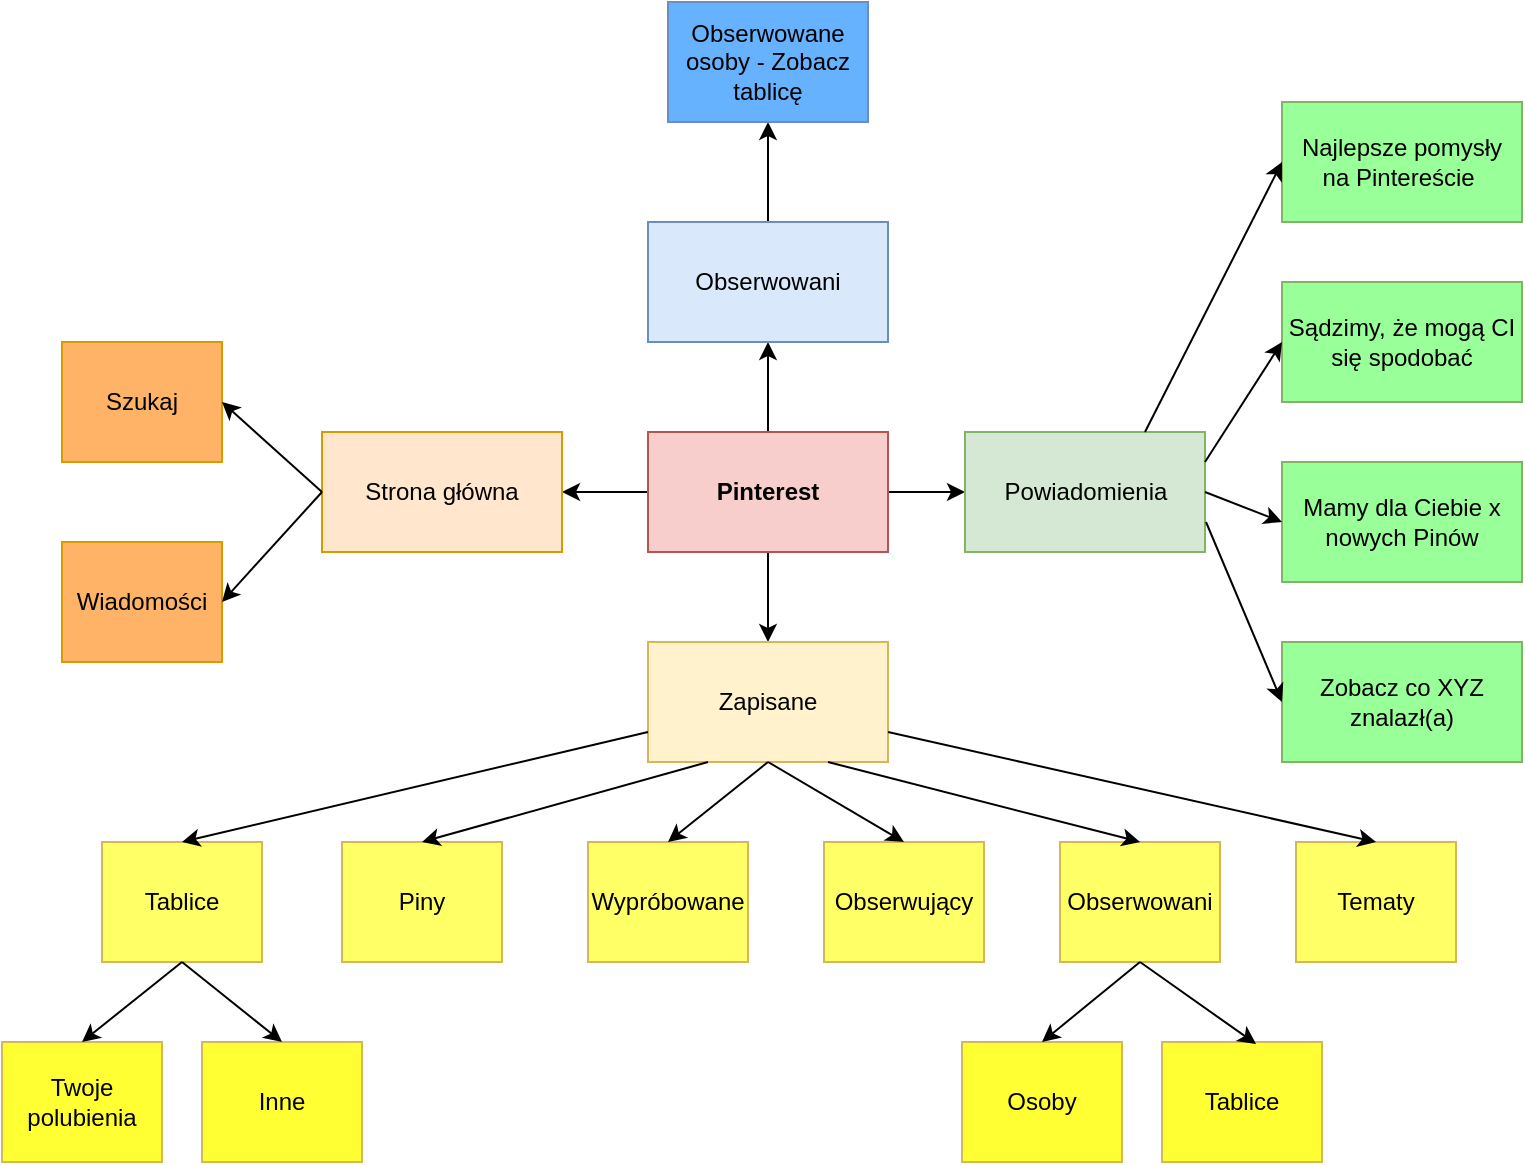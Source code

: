 <mxfile version="12.2.7" type="google" pages="1"><diagram id="fvPTcujYid1ptfwV_S_2" name="Page-1"><mxGraphModel dx="868" dy="401" grid="1" gridSize="10" guides="1" tooltips="1" connect="1" arrows="1" fold="1" page="1" pageScale="1" pageWidth="827" pageHeight="1169" math="0" shadow="0"><root><mxCell id="0"/><mxCell id="1" parent="0"/><mxCell id="1bSAODN1JwtSZLTojiWZ-39" style="edgeStyle=orthogonalEdgeStyle;rounded=0;orthogonalLoop=1;jettySize=auto;html=1;exitX=0.5;exitY=1;exitDx=0;exitDy=0;entryX=0.5;entryY=0;entryDx=0;entryDy=0;" edge="1" parent="1" source="1bSAODN1JwtSZLTojiWZ-1" target="1bSAODN1JwtSZLTojiWZ-5"><mxGeometry relative="1" as="geometry"/></mxCell><mxCell id="1bSAODN1JwtSZLTojiWZ-41" style="edgeStyle=orthogonalEdgeStyle;rounded=0;orthogonalLoop=1;jettySize=auto;html=1;exitX=1;exitY=0.5;exitDx=0;exitDy=0;" edge="1" parent="1" source="1bSAODN1JwtSZLTojiWZ-1" target="1bSAODN1JwtSZLTojiWZ-4"><mxGeometry relative="1" as="geometry"/></mxCell><mxCell id="1bSAODN1JwtSZLTojiWZ-42" style="edgeStyle=orthogonalEdgeStyle;rounded=0;orthogonalLoop=1;jettySize=auto;html=1;exitX=0;exitY=0.5;exitDx=0;exitDy=0;entryX=1;entryY=0.5;entryDx=0;entryDy=0;" edge="1" parent="1" source="1bSAODN1JwtSZLTojiWZ-1" target="1bSAODN1JwtSZLTojiWZ-2"><mxGeometry relative="1" as="geometry"/></mxCell><mxCell id="1bSAODN1JwtSZLTojiWZ-43" style="edgeStyle=orthogonalEdgeStyle;rounded=0;orthogonalLoop=1;jettySize=auto;html=1;exitX=0.5;exitY=0;exitDx=0;exitDy=0;entryX=0.5;entryY=1;entryDx=0;entryDy=0;" edge="1" parent="1" source="1bSAODN1JwtSZLTojiWZ-1" target="1bSAODN1JwtSZLTojiWZ-3"><mxGeometry relative="1" as="geometry"/></mxCell><mxCell id="1bSAODN1JwtSZLTojiWZ-1" value="&lt;b&gt;Pinterest&lt;/b&gt;" style="rounded=0;whiteSpace=wrap;html=1;fillColor=#f8cecc;strokeColor=#b85450;" vertex="1" parent="1"><mxGeometry x="353" y="555" width="120" height="60" as="geometry"/></mxCell><mxCell id="1bSAODN1JwtSZLTojiWZ-2" value="Strona główna" style="rounded=0;whiteSpace=wrap;html=1;fillColor=#ffe6cc;strokeColor=#d79b00;" vertex="1" parent="1"><mxGeometry x="190" y="555" width="120" height="60" as="geometry"/></mxCell><mxCell id="1bSAODN1JwtSZLTojiWZ-44" style="edgeStyle=orthogonalEdgeStyle;rounded=0;orthogonalLoop=1;jettySize=auto;html=1;exitX=0.5;exitY=0;exitDx=0;exitDy=0;entryX=0.5;entryY=1;entryDx=0;entryDy=0;" edge="1" parent="1" source="1bSAODN1JwtSZLTojiWZ-3" target="1bSAODN1JwtSZLTojiWZ-8"><mxGeometry relative="1" as="geometry"/></mxCell><mxCell id="1bSAODN1JwtSZLTojiWZ-3" value="Obserwowani" style="rounded=0;whiteSpace=wrap;html=1;fillColor=#dae8fc;strokeColor=#6C8EBF;" vertex="1" parent="1"><mxGeometry x="353" y="450" width="120" height="60" as="geometry"/></mxCell><mxCell id="1bSAODN1JwtSZLTojiWZ-4" value="Powiadomienia" style="rounded=0;whiteSpace=wrap;html=1;fillColor=#d5e8d4;strokeColor=#82b366;" vertex="1" parent="1"><mxGeometry x="511.5" y="555" width="120" height="60" as="geometry"/></mxCell><mxCell id="1bSAODN1JwtSZLTojiWZ-5" value="Zapisane" style="rounded=0;whiteSpace=wrap;html=1;fillColor=#FFF2CC;strokeColor=#D6B656;" vertex="1" parent="1"><mxGeometry x="353" y="660" width="120" height="60" as="geometry"/></mxCell><mxCell id="1bSAODN1JwtSZLTojiWZ-6" value="Szukaj" style="rounded=0;whiteSpace=wrap;html=1;fillColor=#FFB366;strokeColor=#d79b00;" vertex="1" parent="1"><mxGeometry x="60" y="510" width="80" height="60" as="geometry"/></mxCell><mxCell id="1bSAODN1JwtSZLTojiWZ-7" value="Wiadomości" style="rounded=0;whiteSpace=wrap;html=1;fillColor=#FFB366;strokeColor=#d79b00;" vertex="1" parent="1"><mxGeometry x="60" y="610" width="80" height="60" as="geometry"/></mxCell><mxCell id="1bSAODN1JwtSZLTojiWZ-8" value="Obserwowane osoby - Zobacz tablicę" style="rounded=0;whiteSpace=wrap;html=1;fillColor=#66B2FF;strokeColor=#6C8EBF;" vertex="1" parent="1"><mxGeometry x="363" y="340" width="100" height="60" as="geometry"/></mxCell><mxCell id="1bSAODN1JwtSZLTojiWZ-9" value="Tablice" style="rounded=0;whiteSpace=wrap;html=1;fillColor=#FFFF66;strokeColor=#D6B656;" vertex="1" parent="1"><mxGeometry x="80" y="760" width="80" height="60" as="geometry"/></mxCell><mxCell id="1bSAODN1JwtSZLTojiWZ-10" value="Piny" style="rounded=0;whiteSpace=wrap;html=1;fillColor=#FFFF66;strokeColor=#D6B656;" vertex="1" parent="1"><mxGeometry x="200" y="760" width="80" height="60" as="geometry"/></mxCell><mxCell id="1bSAODN1JwtSZLTojiWZ-11" value="Wypróbowane" style="rounded=0;whiteSpace=wrap;html=1;fillColor=#FFFF66;strokeColor=#D6B656;" vertex="1" parent="1"><mxGeometry x="323" y="760" width="80" height="60" as="geometry"/></mxCell><mxCell id="1bSAODN1JwtSZLTojiWZ-12" value="Obserwujący" style="rounded=0;whiteSpace=wrap;html=1;fillColor=#FFFF66;strokeColor=#D6B656;" vertex="1" parent="1"><mxGeometry x="441" y="760" width="80" height="60" as="geometry"/></mxCell><mxCell id="1bSAODN1JwtSZLTojiWZ-13" value="Obserwowani" style="rounded=0;whiteSpace=wrap;html=1;fillColor=#FFFF66;strokeColor=#D6B656;" vertex="1" parent="1"><mxGeometry x="559" y="760" width="80" height="60" as="geometry"/></mxCell><mxCell id="1bSAODN1JwtSZLTojiWZ-14" value="Tematy" style="rounded=0;whiteSpace=wrap;html=1;fillColor=#FFFF66;strokeColor=#D6B656;" vertex="1" parent="1"><mxGeometry x="677" y="760" width="80" height="60" as="geometry"/></mxCell><mxCell id="1bSAODN1JwtSZLTojiWZ-15" value="Najlepsze pomysły &lt;br&gt;na Pintereście&amp;nbsp;" style="rounded=0;whiteSpace=wrap;html=1;fillColor=#99FF99;strokeColor=#82B366;" vertex="1" parent="1"><mxGeometry x="670" y="390" width="120" height="60" as="geometry"/></mxCell><mxCell id="1bSAODN1JwtSZLTojiWZ-16" value="Sądzimy, że mogą CI się spodobać" style="rounded=0;whiteSpace=wrap;html=1;fillColor=#99FF99;strokeColor=#82B366;" vertex="1" parent="1"><mxGeometry x="670" y="480" width="120" height="60" as="geometry"/></mxCell><mxCell id="1bSAODN1JwtSZLTojiWZ-17" value="Mamy dla Ciebie x nowych Pinów" style="rounded=0;whiteSpace=wrap;html=1;fillColor=#99FF99;strokeColor=#82B366;" vertex="1" parent="1"><mxGeometry x="670" y="570" width="120" height="60" as="geometry"/></mxCell><mxCell id="1bSAODN1JwtSZLTojiWZ-18" value="Zobacz co XYZ znalazł(a)" style="rounded=0;whiteSpace=wrap;html=1;fillColor=#99FF99;strokeColor=#82B366;" vertex="1" parent="1"><mxGeometry x="670" y="660" width="120" height="60" as="geometry"/></mxCell><mxCell id="1bSAODN1JwtSZLTojiWZ-20" value="Twoje polubienia" style="rounded=0;whiteSpace=wrap;html=1;fillColor=#FFFF33;strokeColor=#D6B656;" vertex="1" parent="1"><mxGeometry x="30" y="860" width="80" height="60" as="geometry"/></mxCell><mxCell id="1bSAODN1JwtSZLTojiWZ-21" value="Inne" style="rounded=0;whiteSpace=wrap;html=1;fillColor=#FFFF33;strokeColor=#D6B656;" vertex="1" parent="1"><mxGeometry x="130" y="860" width="80" height="60" as="geometry"/></mxCell><mxCell id="1bSAODN1JwtSZLTojiWZ-22" value="Osoby" style="rounded=0;whiteSpace=wrap;html=1;fillColor=#FFFF33;strokeColor=#D6B656;" vertex="1" parent="1"><mxGeometry x="510" y="860" width="80" height="60" as="geometry"/></mxCell><mxCell id="1bSAODN1JwtSZLTojiWZ-23" value="Tablice" style="rounded=0;whiteSpace=wrap;html=1;fillColor=#FFFF33;strokeColor=#D6B656;" vertex="1" parent="1"><mxGeometry x="610" y="860" width="80" height="60" as="geometry"/></mxCell><mxCell id="1bSAODN1JwtSZLTojiWZ-24" value="" style="endArrow=classic;html=1;exitX=0.5;exitY=1;exitDx=0;exitDy=0;entryX=0.5;entryY=0;entryDx=0;entryDy=0;" edge="1" parent="1" source="1bSAODN1JwtSZLTojiWZ-9" target="1bSAODN1JwtSZLTojiWZ-20"><mxGeometry width="50" height="50" relative="1" as="geometry"><mxPoint x="30" y="990" as="sourcePoint"/><mxPoint x="90" y="850" as="targetPoint"/></mxGeometry></mxCell><mxCell id="1bSAODN1JwtSZLTojiWZ-25" value="" style="endArrow=classic;html=1;exitX=0.5;exitY=1;exitDx=0;exitDy=0;entryX=0.5;entryY=0;entryDx=0;entryDy=0;" edge="1" parent="1" source="1bSAODN1JwtSZLTojiWZ-9" target="1bSAODN1JwtSZLTojiWZ-21"><mxGeometry width="50" height="50" relative="1" as="geometry"><mxPoint x="130" y="830" as="sourcePoint"/><mxPoint x="140" y="850" as="targetPoint"/></mxGeometry></mxCell><mxCell id="1bSAODN1JwtSZLTojiWZ-26" value="" style="endArrow=classic;html=1;exitX=0.5;exitY=1;exitDx=0;exitDy=0;entryX=0.5;entryY=0;entryDx=0;entryDy=0;" edge="1" parent="1" source="1bSAODN1JwtSZLTojiWZ-13" target="1bSAODN1JwtSZLTojiWZ-22"><mxGeometry width="50" height="50" relative="1" as="geometry"><mxPoint x="130" y="830" as="sourcePoint"/><mxPoint x="150" y="860" as="targetPoint"/></mxGeometry></mxCell><mxCell id="1bSAODN1JwtSZLTojiWZ-27" value="" style="endArrow=classic;html=1;exitX=0.5;exitY=1;exitDx=0;exitDy=0;entryX=0.588;entryY=0.017;entryDx=0;entryDy=0;entryPerimeter=0;" edge="1" parent="1" source="1bSAODN1JwtSZLTojiWZ-13" target="1bSAODN1JwtSZLTojiWZ-23"><mxGeometry width="50" height="50" relative="1" as="geometry"><mxPoint x="609" y="830" as="sourcePoint"/><mxPoint x="560" y="870" as="targetPoint"/></mxGeometry></mxCell><mxCell id="1bSAODN1JwtSZLTojiWZ-28" value="" style="endArrow=classic;html=1;entryX=0.5;entryY=0;entryDx=0;entryDy=0;exitX=0.5;exitY=1;exitDx=0;exitDy=0;" edge="1" parent="1" source="1bSAODN1JwtSZLTojiWZ-5" target="1bSAODN1JwtSZLTojiWZ-11"><mxGeometry width="50" height="50" relative="1" as="geometry"><mxPoint x="30" y="990" as="sourcePoint"/><mxPoint x="80" y="940" as="targetPoint"/></mxGeometry></mxCell><mxCell id="1bSAODN1JwtSZLTojiWZ-29" value="" style="endArrow=classic;html=1;entryX=0.5;entryY=0;entryDx=0;entryDy=0;exitX=0.25;exitY=1;exitDx=0;exitDy=0;" edge="1" parent="1" source="1bSAODN1JwtSZLTojiWZ-5" target="1bSAODN1JwtSZLTojiWZ-10"><mxGeometry width="50" height="50" relative="1" as="geometry"><mxPoint x="423" y="730" as="sourcePoint"/><mxPoint x="373" y="770" as="targetPoint"/></mxGeometry></mxCell><mxCell id="1bSAODN1JwtSZLTojiWZ-34" value="" style="endArrow=classic;html=1;entryX=0.5;entryY=0;entryDx=0;entryDy=0;exitX=0.5;exitY=1;exitDx=0;exitDy=0;" edge="1" parent="1" source="1bSAODN1JwtSZLTojiWZ-5" target="1bSAODN1JwtSZLTojiWZ-12"><mxGeometry width="50" height="50" relative="1" as="geometry"><mxPoint x="423" y="730" as="sourcePoint"/><mxPoint x="373" y="770" as="targetPoint"/></mxGeometry></mxCell><mxCell id="1bSAODN1JwtSZLTojiWZ-36" value="" style="endArrow=classic;html=1;entryX=0.5;entryY=0;entryDx=0;entryDy=0;exitX=0.75;exitY=1;exitDx=0;exitDy=0;" edge="1" parent="1" source="1bSAODN1JwtSZLTojiWZ-5" target="1bSAODN1JwtSZLTojiWZ-13"><mxGeometry width="50" height="50" relative="1" as="geometry"><mxPoint x="423" y="730" as="sourcePoint"/><mxPoint x="491" y="770" as="targetPoint"/></mxGeometry></mxCell><mxCell id="1bSAODN1JwtSZLTojiWZ-37" value="" style="endArrow=classic;html=1;entryX=0.5;entryY=0;entryDx=0;entryDy=0;exitX=1;exitY=0.75;exitDx=0;exitDy=0;" edge="1" parent="1" source="1bSAODN1JwtSZLTojiWZ-5" target="1bSAODN1JwtSZLTojiWZ-14"><mxGeometry width="50" height="50" relative="1" as="geometry"><mxPoint x="433" y="740" as="sourcePoint"/><mxPoint x="501" y="780" as="targetPoint"/></mxGeometry></mxCell><mxCell id="1bSAODN1JwtSZLTojiWZ-38" value="" style="endArrow=classic;html=1;entryX=0.5;entryY=0;entryDx=0;entryDy=0;exitX=0;exitY=0.75;exitDx=0;exitDy=0;" edge="1" parent="1" source="1bSAODN1JwtSZLTojiWZ-5" target="1bSAODN1JwtSZLTojiWZ-9"><mxGeometry width="50" height="50" relative="1" as="geometry"><mxPoint x="443" y="750" as="sourcePoint"/><mxPoint x="511" y="790" as="targetPoint"/></mxGeometry></mxCell><mxCell id="1bSAODN1JwtSZLTojiWZ-45" value="" style="endArrow=classic;html=1;entryX=1;entryY=0.5;entryDx=0;entryDy=0;exitX=0;exitY=0.5;exitDx=0;exitDy=0;" edge="1" parent="1" source="1bSAODN1JwtSZLTojiWZ-2" target="1bSAODN1JwtSZLTojiWZ-7"><mxGeometry width="50" height="50" relative="1" as="geometry"><mxPoint x="30" y="990" as="sourcePoint"/><mxPoint x="80" y="940" as="targetPoint"/></mxGeometry></mxCell><mxCell id="1bSAODN1JwtSZLTojiWZ-46" value="" style="endArrow=classic;html=1;entryX=1;entryY=0.5;entryDx=0;entryDy=0;exitX=0;exitY=0.5;exitDx=0;exitDy=0;" edge="1" parent="1" source="1bSAODN1JwtSZLTojiWZ-2" target="1bSAODN1JwtSZLTojiWZ-6"><mxGeometry width="50" height="50" relative="1" as="geometry"><mxPoint x="200" y="595" as="sourcePoint"/><mxPoint x="150" y="650" as="targetPoint"/></mxGeometry></mxCell><mxCell id="1bSAODN1JwtSZLTojiWZ-47" value="" style="endArrow=classic;html=1;entryX=0;entryY=0.5;entryDx=0;entryDy=0;" edge="1" parent="1" target="1bSAODN1JwtSZLTojiWZ-18"><mxGeometry width="50" height="50" relative="1" as="geometry"><mxPoint x="632" y="600" as="sourcePoint"/><mxPoint x="220" y="940" as="targetPoint"/></mxGeometry></mxCell><mxCell id="1bSAODN1JwtSZLTojiWZ-48" value="" style="endArrow=classic;html=1;entryX=0;entryY=0.5;entryDx=0;entryDy=0;exitX=1;exitY=0.5;exitDx=0;exitDy=0;" edge="1" parent="1" source="1bSAODN1JwtSZLTojiWZ-4" target="1bSAODN1JwtSZLTojiWZ-17"><mxGeometry width="50" height="50" relative="1" as="geometry"><mxPoint x="210" y="605" as="sourcePoint"/><mxPoint x="160" y="660" as="targetPoint"/></mxGeometry></mxCell><mxCell id="1bSAODN1JwtSZLTojiWZ-49" value="" style="endArrow=classic;html=1;entryX=0;entryY=0.5;entryDx=0;entryDy=0;exitX=1;exitY=0.25;exitDx=0;exitDy=0;" edge="1" parent="1" source="1bSAODN1JwtSZLTojiWZ-4" target="1bSAODN1JwtSZLTojiWZ-16"><mxGeometry width="50" height="50" relative="1" as="geometry"><mxPoint x="641.5" y="595" as="sourcePoint"/><mxPoint x="680" y="610" as="targetPoint"/></mxGeometry></mxCell><mxCell id="1bSAODN1JwtSZLTojiWZ-50" value="" style="endArrow=classic;html=1;entryX=0;entryY=0.5;entryDx=0;entryDy=0;exitX=0.75;exitY=0;exitDx=0;exitDy=0;" edge="1" parent="1" source="1bSAODN1JwtSZLTojiWZ-4" target="1bSAODN1JwtSZLTojiWZ-15"><mxGeometry width="50" height="50" relative="1" as="geometry"><mxPoint x="651.5" y="605" as="sourcePoint"/><mxPoint x="690" y="620" as="targetPoint"/></mxGeometry></mxCell></root></mxGraphModel></diagram></mxfile>